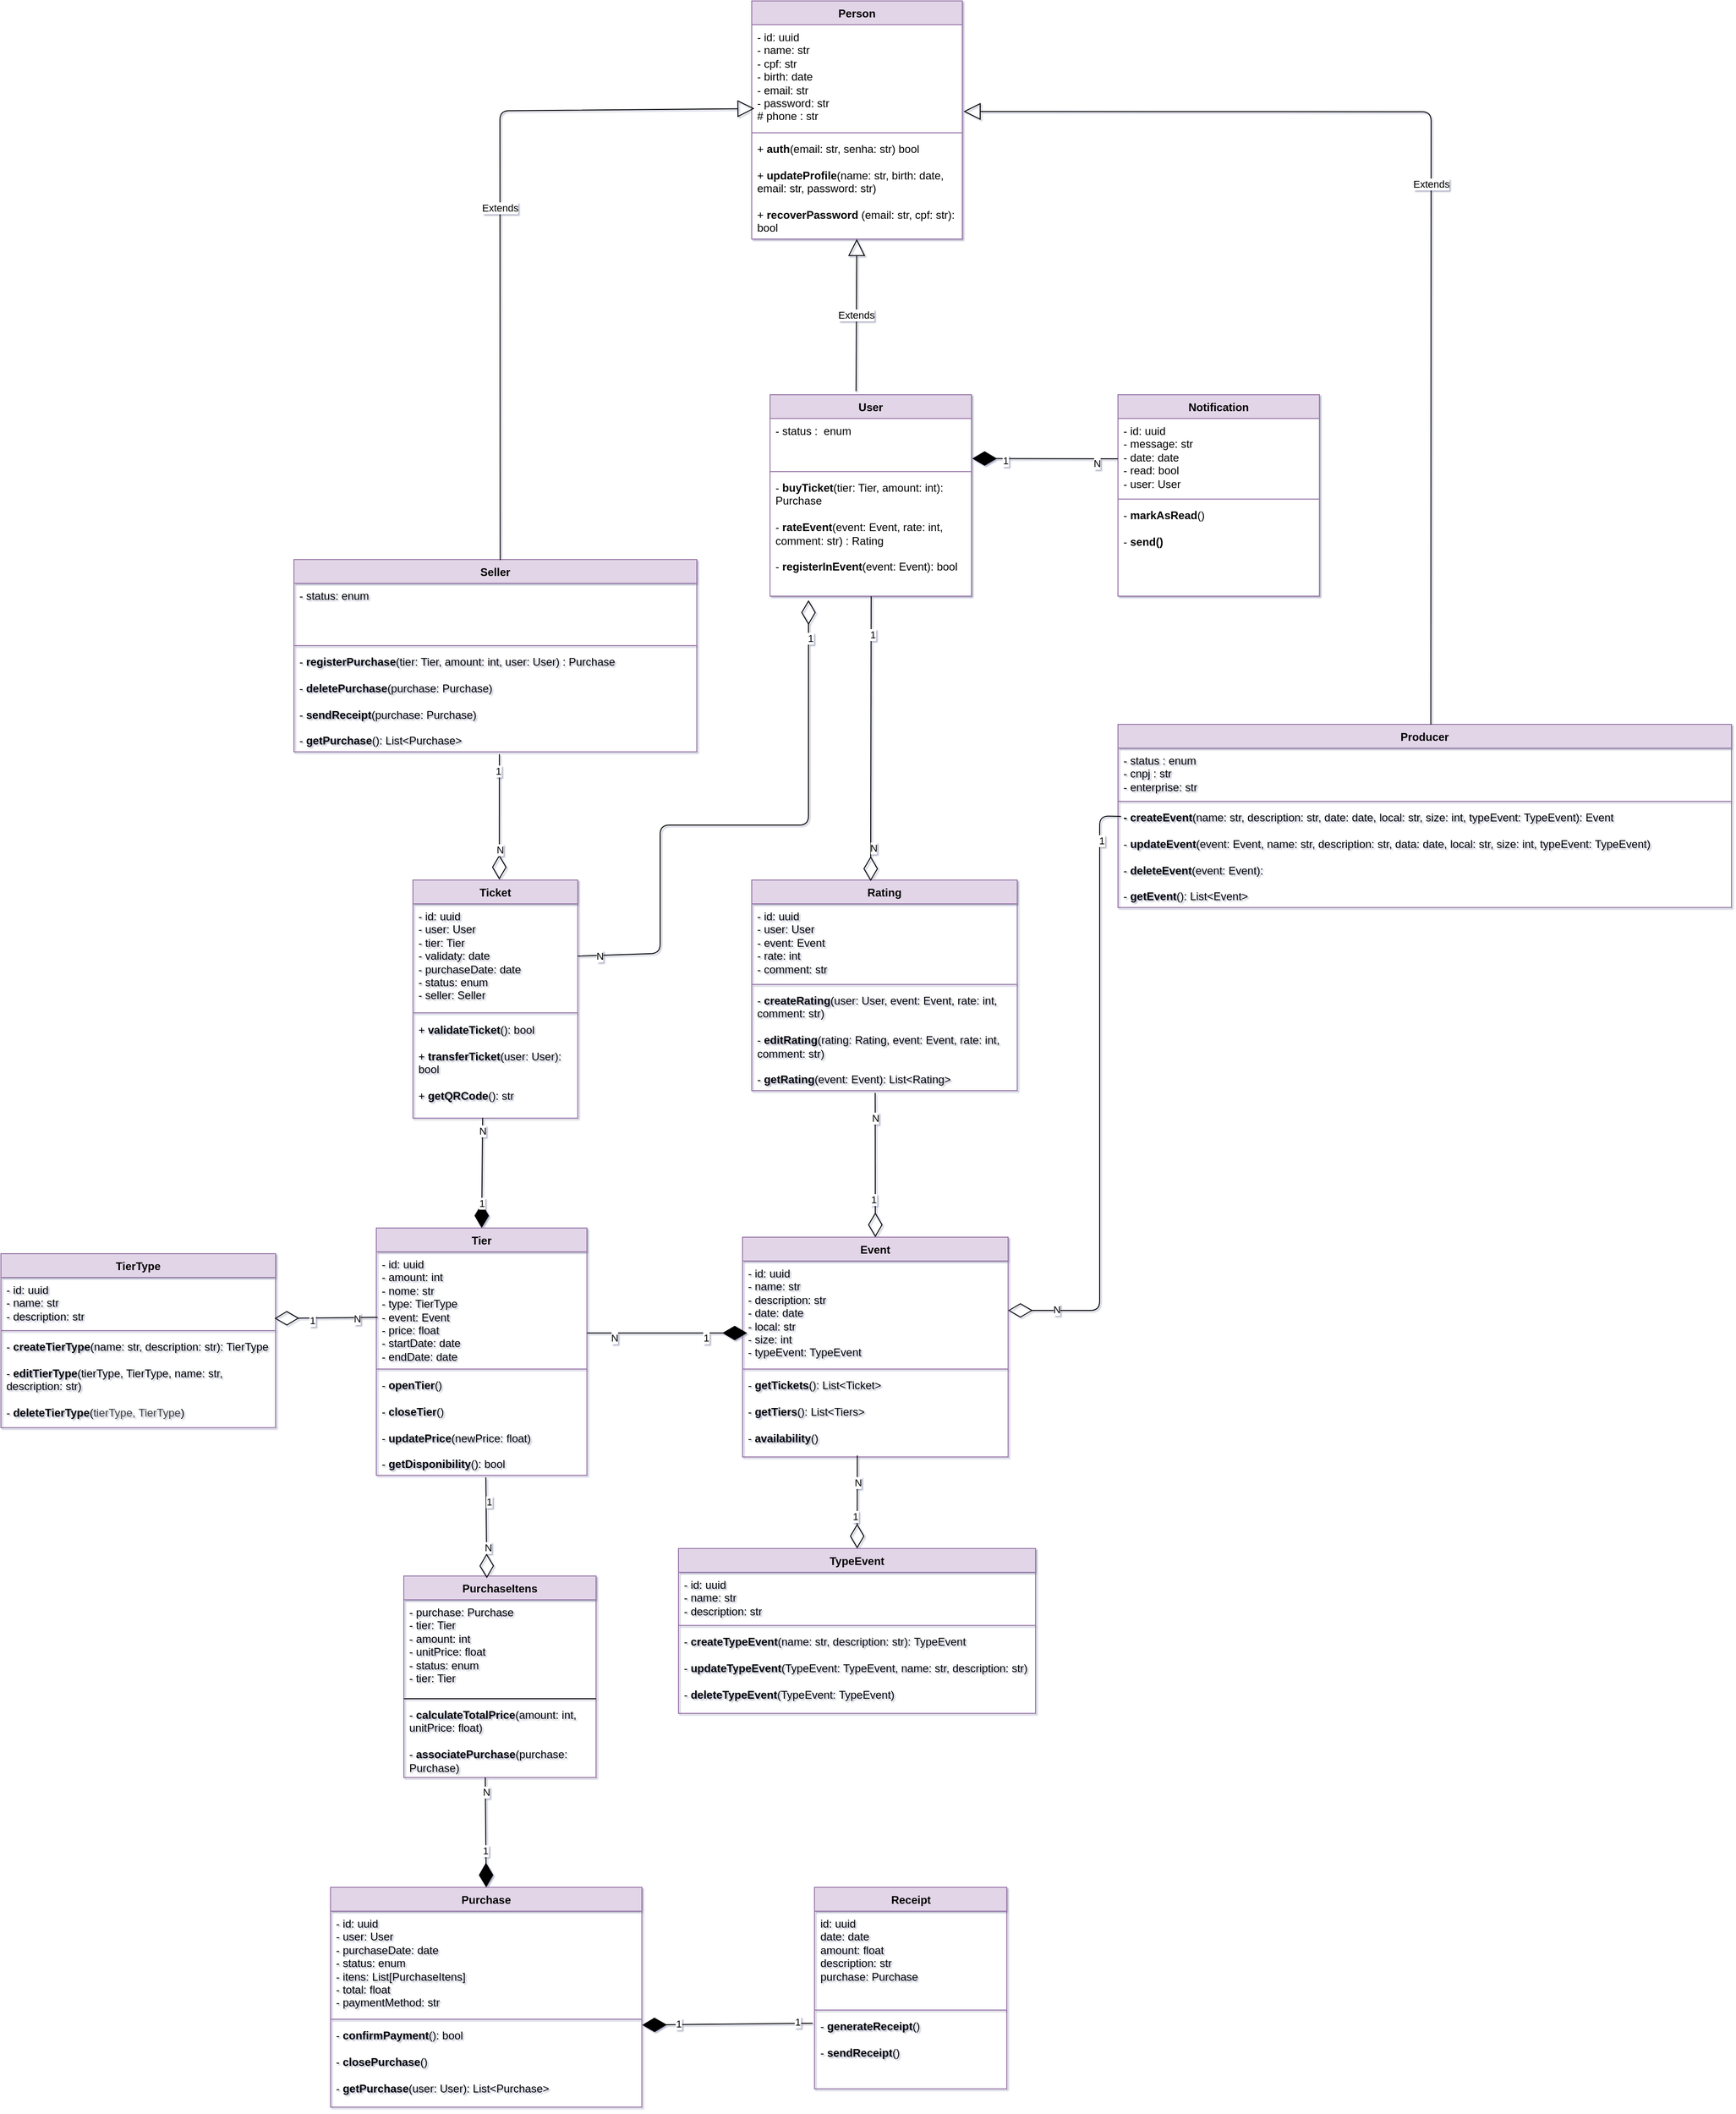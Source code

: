 <mxfile>
    <diagram id="XfVH0HAjjys5zsh1K343" name="Page-1">
        <mxGraphModel dx="2852" dy="2083" grid="1" gridSize="10" guides="1" tooltips="1" connect="1" arrows="1" fold="1" page="1" pageScale="1" pageWidth="827" pageHeight="1169" background="none" math="0" shadow="1">
            <root>
                <mxCell id="0"/>
                <mxCell id="1" parent="0"/>
                <mxCell id="6" value="Person" style="swimlane;fontStyle=1;align=center;verticalAlign=top;childLayout=stackLayout;horizontal=1;startSize=26;horizontalStack=0;resizeParent=1;resizeParentMax=0;resizeLast=0;collapsible=1;marginBottom=0;whiteSpace=wrap;html=1;fillColor=#e1d5e7;strokeColor=#9673a6;swimlaneLine=1;swimlaneFillColor=default;" parent="1" vertex="1">
                    <mxGeometry x="380" y="-680" width="230" height="260" as="geometry"/>
                </mxCell>
                <mxCell id="7" value="- id: uuid&lt;div&gt;- name: str&lt;/div&gt;&lt;div&gt;- cpf: str&lt;/div&gt;&lt;div&gt;- birth: date&lt;/div&gt;&lt;div&gt;&lt;div style=&quot;scrollbar-color: light-dark(#e2e2e2, #4b4b4b)&lt;br/&gt;&#x9;&#x9;&#x9;&#x9;&#x9;light-dark(#fbfbfb, var(--dark-panel-color));&quot;&gt;- email: str&lt;/div&gt;&lt;div style=&quot;scrollbar-color: light-dark(#e2e2e2, #4b4b4b)&lt;br/&gt;&#x9;&#x9;&#x9;&#x9;&#x9;light-dark(#fbfbfb, var(--dark-panel-color));&quot;&gt;- password: str&lt;/div&gt;&lt;div style=&quot;scrollbar-color: light-dark(#e2e2e2, #4b4b4b)&lt;br/&gt;&#x9;&#x9;&#x9;&#x9;&#x9;light-dark(#fbfbfb, var(--dark-panel-color));&quot;&gt;# phone : str&lt;/div&gt;&lt;/div&gt;" style="text;strokeColor=none;fillColor=none;align=left;verticalAlign=top;spacingLeft=4;spacingRight=4;overflow=hidden;rotatable=0;points=[[0,0.5],[1,0.5]];portConstraint=eastwest;whiteSpace=wrap;html=1;" parent="6" vertex="1">
                    <mxGeometry y="26" width="230" height="114" as="geometry"/>
                </mxCell>
                <mxCell id="8" value="" style="line;strokeWidth=1;fillColor=none;align=left;verticalAlign=middle;spacingTop=-1;spacingLeft=3;spacingRight=3;rotatable=0;labelPosition=right;points=[];portConstraint=eastwest;strokeColor=inherit;" parent="6" vertex="1">
                    <mxGeometry y="140" width="230" height="8" as="geometry"/>
                </mxCell>
                <mxCell id="9" value="+ &lt;b&gt;auth&lt;/b&gt;(email: str, senha: str) bool&lt;div&gt;&lt;font color=&quot;#000000&quot;&gt;&lt;br&gt;&lt;/font&gt;&lt;div&gt;+ &lt;b&gt;updateProfile&lt;/b&gt;(name: str, birth: date, email: str, password: str)&lt;/div&gt;&lt;div&gt;&lt;br&gt;&lt;/div&gt;&lt;div&gt;+ &lt;b&gt;recoverPassword &lt;/b&gt;(email: str, cpf: str): bool&lt;/div&gt;&lt;div&gt;&lt;br&gt;&lt;/div&gt;&lt;/div&gt;" style="text;strokeColor=none;fillColor=none;align=left;verticalAlign=top;spacingLeft=4;spacingRight=4;overflow=hidden;rotatable=0;points=[[0,0.5],[1,0.5]];portConstraint=eastwest;whiteSpace=wrap;html=1;" parent="6" vertex="1">
                    <mxGeometry y="148" width="230" height="112" as="geometry"/>
                </mxCell>
                <mxCell id="11" value="User" style="swimlane;fontStyle=1;align=center;verticalAlign=top;childLayout=stackLayout;horizontal=1;startSize=26;horizontalStack=0;resizeParent=1;resizeParentMax=0;resizeLast=0;collapsible=1;marginBottom=0;whiteSpace=wrap;html=1;fillColor=#e1d5e7;strokeColor=#9673a6;swimlaneFillColor=default;" parent="1" vertex="1">
                    <mxGeometry x="400" y="-250" width="220" height="220" as="geometry"/>
                </mxCell>
                <mxCell id="12" value="&lt;div style=&quot;scrollbar-color: light-dark(#e2e2e2, #4b4b4b)&lt;br/&gt;&#x9;&#x9;&#x9;&#x9;&#x9;light-dark(#fbfbfb, var(--dark-panel-color));&quot;&gt;- status :&amp;nbsp; enum&lt;/div&gt;" style="text;strokeColor=none;fillColor=none;align=left;verticalAlign=top;spacingLeft=4;spacingRight=4;overflow=hidden;rotatable=0;points=[[0,0.5],[1,0.5]];portConstraint=eastwest;whiteSpace=wrap;html=1;" parent="11" vertex="1">
                    <mxGeometry y="26" width="220" height="54" as="geometry"/>
                </mxCell>
                <mxCell id="13" value="" style="line;strokeWidth=1;fillColor=none;align=left;verticalAlign=middle;spacingTop=-1;spacingLeft=3;spacingRight=3;rotatable=0;labelPosition=right;points=[];portConstraint=eastwest;strokeColor=inherit;" parent="11" vertex="1">
                    <mxGeometry y="80" width="220" height="8" as="geometry"/>
                </mxCell>
                <mxCell id="14" value="- &lt;b&gt;buyTicket&lt;/b&gt;(tier: Tier, amount: int): Purchase&lt;div&gt;&lt;font color=&quot;#000000&quot;&gt;&lt;br&gt;&lt;/font&gt;&lt;div&gt;- &lt;b&gt;rateEvent&lt;/b&gt;(event: Event, rate: int, comment: str) : Rating&lt;/div&gt;&lt;div&gt;&lt;br&gt;&lt;/div&gt;&lt;div&gt;- &lt;b&gt;registerInEvent&lt;/b&gt;(event: Event): bool&lt;/div&gt;&lt;/div&gt;" style="text;strokeColor=none;fillColor=none;align=left;verticalAlign=top;spacingLeft=4;spacingRight=4;overflow=hidden;rotatable=0;points=[[0,0.5],[1,0.5]];portConstraint=eastwest;whiteSpace=wrap;html=1;" parent="11" vertex="1">
                    <mxGeometry y="88" width="220" height="132" as="geometry"/>
                </mxCell>
                <mxCell id="15" value="Producer" style="swimlane;fontStyle=1;align=center;verticalAlign=top;childLayout=stackLayout;horizontal=1;startSize=26;horizontalStack=0;resizeParent=1;resizeParentMax=0;resizeLast=0;collapsible=1;marginBottom=0;whiteSpace=wrap;html=1;fillColor=#e1d5e7;strokeColor=#9673a6;" parent="1" vertex="1">
                    <mxGeometry x="780" y="110" width="670" height="200" as="geometry"/>
                </mxCell>
                <mxCell id="16" value="&lt;div style=&quot;scrollbar-color: light-dark(#e2e2e2, #4b4b4b)&lt;br/&gt;&#x9;&#x9;&#x9;&#x9;&#x9;light-dark(#fbfbfb, var(--dark-panel-color));&quot;&gt;&lt;span style=&quot;background-color: transparent;&quot;&gt;- status : enum&lt;/span&gt;&lt;/div&gt;&lt;div style=&quot;scrollbar-color: light-dark(#e2e2e2, #4b4b4b)&lt;br/&gt;&#x9;&#x9;&#x9;&#x9;&#x9;light-dark(#fbfbfb, var(--dark-panel-color));&quot;&gt;&lt;span style=&quot;background-color: transparent;&quot;&gt;- cnpj : str&lt;/span&gt;&lt;br&gt;&lt;/div&gt;&lt;div style=&quot;scrollbar-color: light-dark(#e2e2e2, #4b4b4b)&lt;br/&gt;&#x9;&#x9;&#x9;&#x9;&#x9;light-dark(#fbfbfb, var(--dark-panel-color));&quot;&gt;- enterprise: str&lt;/div&gt;" style="text;strokeColor=none;fillColor=none;align=left;verticalAlign=top;spacingLeft=4;spacingRight=4;overflow=hidden;rotatable=0;points=[[0,0.5],[1,0.5]];portConstraint=eastwest;whiteSpace=wrap;html=1;" parent="15" vertex="1">
                    <mxGeometry y="26" width="670" height="54" as="geometry"/>
                </mxCell>
                <mxCell id="17" value="" style="line;strokeWidth=1;fillColor=none;align=left;verticalAlign=middle;spacingTop=-1;spacingLeft=3;spacingRight=3;rotatable=0;labelPosition=right;points=[];portConstraint=eastwest;strokeColor=inherit;" parent="15" vertex="1">
                    <mxGeometry y="80" width="670" height="8" as="geometry"/>
                </mxCell>
                <mxCell id="18" value="&lt;div&gt;&lt;font color=&quot;#000000&quot;&gt;&lt;b&gt;- createEvent&lt;/b&gt;(name: str, description: str, date: date, local: str, size: int, typeEvent: TypeEvent): Event&lt;/font&gt;&lt;/div&gt;&lt;div&gt;&lt;font color=&quot;#000000&quot;&gt;&lt;br&gt;&lt;/font&gt;&lt;/div&gt;&lt;div&gt;- &lt;b&gt;updateEvent&lt;/b&gt;(event: Event,&amp;nbsp;&lt;span style=&quot;color: rgb(0, 0, 0);&quot;&gt;name: str, description: str, data: date, local: str, size: int,&amp;nbsp;&lt;span style=&quot;color: rgb(0, 0, 0);&quot;&gt;typeEvent&lt;/span&gt;:&amp;nbsp;&lt;/span&gt;&lt;span style=&quot;color: rgb(0, 0, 0);&quot;&gt;TypeEvent&lt;/span&gt;)&lt;/div&gt;&lt;div&gt;&lt;br&gt;&lt;/div&gt;&lt;div&gt;- &lt;b&gt;deleteEvent&lt;/b&gt;(event: Event):&lt;/div&gt;&lt;div&gt;&lt;br&gt;&lt;/div&gt;&lt;div&gt;- &lt;b&gt;getEvent&lt;/b&gt;(): List&amp;lt;Event&amp;gt;&lt;/div&gt;" style="text;strokeColor=none;fillColor=none;align=left;verticalAlign=top;spacingLeft=4;spacingRight=4;overflow=hidden;rotatable=0;points=[[0,0.5],[1,0.5]];portConstraint=eastwest;whiteSpace=wrap;html=1;" parent="15" vertex="1">
                    <mxGeometry y="88" width="670" height="112" as="geometry"/>
                </mxCell>
                <mxCell id="26" value="Event" style="swimlane;fontStyle=1;align=center;verticalAlign=top;childLayout=stackLayout;horizontal=1;startSize=26;horizontalStack=0;resizeParent=1;resizeParentMax=0;resizeLast=0;collapsible=1;marginBottom=0;whiteSpace=wrap;html=1;fillColor=#e1d5e7;strokeColor=#9673a6;" parent="1" vertex="1">
                    <mxGeometry x="370" y="670" width="290" height="240" as="geometry"/>
                </mxCell>
                <mxCell id="27" value="&lt;div&gt;- id: uuid&lt;/div&gt;&lt;div&gt;- name: str&lt;/div&gt;&lt;div&gt;- description: str&lt;/div&gt;&lt;div&gt;- date: date&lt;/div&gt;&lt;div&gt;- local: str&lt;/div&gt;- size: int&lt;div&gt;- typeEvent: TypeEvent&lt;/div&gt;&lt;div&gt;&lt;br&gt;&lt;/div&gt;" style="text;strokeColor=none;fillColor=none;align=left;verticalAlign=top;spacingLeft=4;spacingRight=4;overflow=hidden;rotatable=0;points=[[0,0.5],[1,0.5]];portConstraint=eastwest;whiteSpace=wrap;html=1;" parent="26" vertex="1">
                    <mxGeometry y="26" width="290" height="114" as="geometry"/>
                </mxCell>
                <mxCell id="28" value="" style="line;strokeWidth=1;fillColor=none;align=left;verticalAlign=middle;spacingTop=-1;spacingLeft=3;spacingRight=3;rotatable=0;labelPosition=right;points=[];portConstraint=eastwest;strokeColor=inherit;" parent="26" vertex="1">
                    <mxGeometry y="140" width="290" height="8" as="geometry"/>
                </mxCell>
                <mxCell id="29" value="- &lt;b&gt;getTickets&lt;/b&gt;(): List&amp;lt;Ticket&amp;gt;&lt;div&gt;&lt;br&gt;&lt;/div&gt;&lt;div&gt;- &lt;b&gt;getTiers&lt;/b&gt;(): List&amp;lt;Tiers&amp;gt;&lt;/div&gt;&lt;div&gt;&lt;br&gt;&lt;/div&gt;&lt;div&gt;- &lt;b&gt;availability&lt;/b&gt;()&lt;/div&gt;" style="text;strokeColor=none;fillColor=none;align=left;verticalAlign=top;spacingLeft=4;spacingRight=4;overflow=hidden;rotatable=0;points=[[0,0.5],[1,0.5]];portConstraint=eastwest;whiteSpace=wrap;html=1;" parent="26" vertex="1">
                    <mxGeometry y="148" width="290" height="92" as="geometry"/>
                </mxCell>
                <mxCell id="30" value="Ticket" style="swimlane;fontStyle=1;align=center;verticalAlign=top;childLayout=stackLayout;horizontal=1;startSize=26;horizontalStack=0;resizeParent=1;resizeParentMax=0;resizeLast=0;collapsible=1;marginBottom=0;whiteSpace=wrap;html=1;fillColor=#e1d5e7;strokeColor=#9673a6;" parent="1" vertex="1">
                    <mxGeometry x="10" y="280" width="180" height="260" as="geometry"/>
                </mxCell>
                <mxCell id="31" value="&lt;div&gt;- id: uuid&lt;/div&gt;&lt;div&gt;&lt;span style=&quot;background-color: transparent;&quot;&gt;- user: User&lt;/span&gt;&lt;/div&gt;&lt;div&gt;- tier: Tier&lt;/div&gt;&lt;div&gt;- validaty: date&lt;/div&gt;&lt;div&gt;- purchaseDate: date&lt;/div&gt;&lt;div&gt;- status: enum&lt;/div&gt;&lt;div&gt;- seller: Seller&lt;/div&gt;&lt;div&gt;&lt;br&gt;&lt;/div&gt;" style="text;strokeColor=none;fillColor=none;align=left;verticalAlign=top;spacingLeft=4;spacingRight=4;overflow=hidden;rotatable=0;points=[[0,0.5],[1,0.5]];portConstraint=eastwest;whiteSpace=wrap;html=1;" parent="30" vertex="1">
                    <mxGeometry y="26" width="180" height="114" as="geometry"/>
                </mxCell>
                <mxCell id="32" value="" style="line;strokeWidth=1;fillColor=none;align=left;verticalAlign=middle;spacingTop=-1;spacingLeft=3;spacingRight=3;rotatable=0;labelPosition=right;points=[];portConstraint=eastwest;strokeColor=inherit;" parent="30" vertex="1">
                    <mxGeometry y="140" width="180" height="10" as="geometry"/>
                </mxCell>
                <mxCell id="33" value="&lt;div&gt;+ &lt;b&gt;validateTicket&lt;/b&gt;(): bool&lt;/div&gt;&lt;div&gt;&lt;br&gt;&lt;/div&gt;&lt;div&gt;+ &lt;b&gt;transferTicket&lt;/b&gt;(user: User):&amp;nbsp;&lt;/div&gt;&lt;div&gt;bool&lt;/div&gt;&lt;div&gt;&lt;br&gt;&lt;/div&gt;&lt;div&gt;+ &lt;b&gt;getQRCode&lt;/b&gt;(): str&lt;/div&gt;" style="text;strokeColor=none;fillColor=none;align=left;verticalAlign=top;spacingLeft=4;spacingRight=4;overflow=hidden;rotatable=0;points=[[0,0.5],[1,0.5]];portConstraint=eastwest;whiteSpace=wrap;html=1;" parent="30" vertex="1">
                    <mxGeometry y="150" width="180" height="110" as="geometry"/>
                </mxCell>
                <mxCell id="34" value="Rating" style="swimlane;fontStyle=1;align=center;verticalAlign=top;childLayout=stackLayout;horizontal=1;startSize=26;horizontalStack=0;resizeParent=1;resizeParentMax=0;resizeLast=0;collapsible=1;marginBottom=0;whiteSpace=wrap;html=1;fillColor=#e1d5e7;strokeColor=#9673a6;" parent="1" vertex="1">
                    <mxGeometry x="380" y="280" width="290" height="230" as="geometry"/>
                </mxCell>
                <mxCell id="35" value="&lt;div&gt;- id: uuid&lt;/div&gt;- user: User&lt;div&gt;- event: Event&lt;/div&gt;&lt;div&gt;- rate: int&amp;nbsp;&lt;/div&gt;&lt;div&gt;- comment: str&lt;/div&gt;&lt;div&gt;&lt;br&gt;&lt;/div&gt;" style="text;strokeColor=none;fillColor=none;align=left;verticalAlign=top;spacingLeft=4;spacingRight=4;overflow=hidden;rotatable=0;points=[[0,0.5],[1,0.5]];portConstraint=eastwest;whiteSpace=wrap;html=1;" parent="34" vertex="1">
                    <mxGeometry y="26" width="290" height="84" as="geometry"/>
                </mxCell>
                <mxCell id="36" value="" style="line;strokeWidth=1;fillColor=none;align=left;verticalAlign=middle;spacingTop=-1;spacingLeft=3;spacingRight=3;rotatable=0;labelPosition=right;points=[];portConstraint=eastwest;strokeColor=inherit;" parent="34" vertex="1">
                    <mxGeometry y="110" width="290" height="8" as="geometry"/>
                </mxCell>
                <mxCell id="37" value="- &lt;b&gt;createRating&lt;/b&gt;(user: User, event: Event, rate: int, comment: str)&lt;div&gt;&lt;font color=&quot;#000000&quot;&gt;&lt;br&gt;&lt;/font&gt;&lt;div&gt;- &lt;b&gt;editRating&lt;/b&gt;(rating: Rating, event: Event, rate: int, comment: str)&lt;/div&gt;&lt;div&gt;&lt;br&gt;&lt;/div&gt;&lt;div&gt;- &lt;b&gt;getRating&lt;/b&gt;(event: Event): List&amp;lt;Rating&amp;gt;&lt;/div&gt;&lt;div&gt;&lt;br&gt;&lt;/div&gt;&lt;/div&gt;" style="text;strokeColor=none;fillColor=none;align=left;verticalAlign=top;spacingLeft=4;spacingRight=4;overflow=hidden;rotatable=0;points=[[0,0.5],[1,0.5]];portConstraint=eastwest;whiteSpace=wrap;html=1;" parent="34" vertex="1">
                    <mxGeometry y="118" width="290" height="112" as="geometry"/>
                </mxCell>
                <mxCell id="42" value="Tier" style="swimlane;fontStyle=1;align=center;verticalAlign=top;childLayout=stackLayout;horizontal=1;startSize=26;horizontalStack=0;resizeParent=1;resizeParentMax=0;resizeLast=0;collapsible=1;marginBottom=0;whiteSpace=wrap;html=1;fillColor=#e1d5e7;strokeColor=#9673a6;" parent="1" vertex="1">
                    <mxGeometry x="-30" y="660" width="230" height="270" as="geometry"/>
                </mxCell>
                <mxCell id="43" value="&lt;div&gt;&lt;span style=&quot;color: rgb(0, 0, 0);&quot;&gt;- id: uuid&lt;/span&gt;&lt;/div&gt;&lt;div&gt;- amount: int&lt;/div&gt;&lt;div&gt;- nome: str&lt;/div&gt;&lt;div&gt;- type: TierType&lt;/div&gt;&lt;div&gt;- event: Event&lt;/div&gt;&lt;div&gt;- price: float&lt;/div&gt;&lt;div&gt;- startDate: date&lt;/div&gt;&lt;div&gt;- endDate: date&lt;/div&gt;" style="text;strokeColor=none;fillColor=none;align=left;verticalAlign=top;spacingLeft=4;spacingRight=4;overflow=hidden;rotatable=0;points=[[0,0.5],[1,0.5]];portConstraint=eastwest;whiteSpace=wrap;html=1;" parent="42" vertex="1">
                    <mxGeometry y="26" width="230" height="124" as="geometry"/>
                </mxCell>
                <mxCell id="44" value="" style="line;strokeWidth=1;fillColor=none;align=left;verticalAlign=middle;spacingTop=-1;spacingLeft=3;spacingRight=3;rotatable=0;labelPosition=right;points=[];portConstraint=eastwest;strokeColor=inherit;" parent="42" vertex="1">
                    <mxGeometry y="150" width="230" height="8" as="geometry"/>
                </mxCell>
                <mxCell id="45" value="- &lt;b&gt;openTier&lt;/b&gt;()&lt;div&gt;&lt;font color=&quot;#000000&quot;&gt;&lt;br&gt;&lt;/font&gt;&lt;div&gt;- &lt;b&gt;closeTier&lt;/b&gt;()&lt;/div&gt;&lt;div&gt;&lt;br&gt;&lt;/div&gt;&lt;div&gt;- &lt;b&gt;updatePrice&lt;/b&gt;(newPrice: float)&lt;/div&gt;&lt;div&gt;&lt;br&gt;&lt;/div&gt;&lt;div&gt;- &lt;b&gt;getDisponibility&lt;/b&gt;(): bool&lt;/div&gt;&lt;/div&gt;" style="text;strokeColor=none;fillColor=none;align=left;verticalAlign=top;spacingLeft=4;spacingRight=4;overflow=hidden;rotatable=0;points=[[0,0.5],[1,0.5]];portConstraint=eastwest;whiteSpace=wrap;html=1;" parent="42" vertex="1">
                    <mxGeometry y="158" width="230" height="112" as="geometry"/>
                </mxCell>
                <mxCell id="59" value="" style="endArrow=diamondThin;endFill=1;endSize=24;html=1;entryX=0.5;entryY=0;entryDx=0;entryDy=0;exitX=0.423;exitY=0.997;exitDx=0;exitDy=0;exitPerimeter=0;" parent="1" source="33" edge="1" target="42">
                    <mxGeometry width="160" relative="1" as="geometry">
                        <mxPoint x="85" y="550" as="sourcePoint"/>
                        <mxPoint x="40" y="620" as="targetPoint"/>
                        <Array as="points"/>
                    </mxGeometry>
                </mxCell>
                <mxCell id="156" value="N" style="edgeLabel;html=1;align=center;verticalAlign=middle;resizable=0;points=[];" vertex="1" connectable="0" parent="59">
                    <mxGeometry x="-0.758" y="-1" relative="1" as="geometry">
                        <mxPoint x="1" as="offset"/>
                    </mxGeometry>
                </mxCell>
                <mxCell id="157" value="1" style="edgeLabel;html=1;align=center;verticalAlign=middle;resizable=0;points=[];" vertex="1" connectable="0" parent="59">
                    <mxGeometry x="0.551" y="-1" relative="1" as="geometry">
                        <mxPoint as="offset"/>
                    </mxGeometry>
                </mxCell>
                <mxCell id="60" value="Purchase" style="swimlane;fontStyle=1;align=center;verticalAlign=top;childLayout=stackLayout;horizontal=1;startSize=26;horizontalStack=0;resizeParent=1;resizeParentMax=0;resizeLast=0;collapsible=1;marginBottom=0;whiteSpace=wrap;html=1;fillColor=#e1d5e7;strokeColor=#9673a6;" parent="1" vertex="1">
                    <mxGeometry x="-80" y="1380" width="340" height="240" as="geometry"/>
                </mxCell>
                <mxCell id="61" value="&lt;div&gt;- id: uuid&lt;/div&gt;&lt;div&gt;- user: User&lt;/div&gt;&lt;div&gt;- purchaseDate: date&lt;/div&gt;&lt;div&gt;- status: enum&lt;/div&gt;&lt;div&gt;- itens: List[PurchaseItens]&amp;nbsp;&lt;/div&gt;&lt;div&gt;- total: float&lt;/div&gt;&lt;div&gt;- paymentMethod: str&lt;/div&gt;" style="text;strokeColor=none;fillColor=none;align=left;verticalAlign=top;spacingLeft=4;spacingRight=4;overflow=hidden;rotatable=0;points=[[0,0.5],[1,0.5]];portConstraint=eastwest;whiteSpace=wrap;html=1;" parent="60" vertex="1">
                    <mxGeometry y="26" width="340" height="114" as="geometry"/>
                </mxCell>
                <mxCell id="62" value="" style="line;strokeWidth=1;fillColor=none;align=left;verticalAlign=middle;spacingTop=-1;spacingLeft=3;spacingRight=3;rotatable=0;labelPosition=right;points=[];portConstraint=eastwest;strokeColor=inherit;" parent="60" vertex="1">
                    <mxGeometry y="140" width="340" height="8" as="geometry"/>
                </mxCell>
                <mxCell id="63" value="&lt;span style=&quot;color: rgb(0, 0, 0);&quot;&gt;- &lt;b&gt;confirmPayment&lt;/b&gt;(): bool&lt;/span&gt;&lt;div&gt;&lt;font color=&quot;#000000&quot;&gt;&lt;br&gt;&lt;/font&gt;&lt;div style=&quot;scrollbar-color: light-dark(#e2e2e2, #4b4b4b)&lt;br/&gt;&#x9;&#x9;&#x9;&#x9;&#x9;light-dark(#fbfbfb, var(--dark-panel-color));&quot;&gt;- &lt;b&gt;closePurchase&lt;/b&gt;()&lt;/div&gt;&lt;div style=&quot;scrollbar-color: light-dark(#e2e2e2, #4b4b4b)&lt;br/&gt;&#x9;&#x9;&#x9;&#x9;&#x9;light-dark(#fbfbfb, var(--dark-panel-color));&quot;&gt;&lt;br&gt;&lt;/div&gt;&lt;div style=&quot;scrollbar-color: light-dark(#e2e2e2, #4b4b4b)&lt;br/&gt;&#x9;&#x9;&#x9;&#x9;&#x9;light-dark(#fbfbfb, var(--dark-panel-color));&quot;&gt;- &lt;b&gt;getPurchase&lt;/b&gt;(user: User): List&amp;lt;Purchase&amp;gt;&lt;/div&gt;&lt;/div&gt;" style="text;strokeColor=none;fillColor=none;align=left;verticalAlign=top;spacingLeft=4;spacingRight=4;overflow=hidden;rotatable=0;points=[[0,0.5],[1,0.5]];portConstraint=eastwest;whiteSpace=wrap;html=1;" parent="60" vertex="1">
                    <mxGeometry y="148" width="340" height="92" as="geometry"/>
                </mxCell>
                <mxCell id="68" value="PurchaseItens" style="swimlane;fontStyle=1;align=center;verticalAlign=top;childLayout=stackLayout;horizontal=1;startSize=26;horizontalStack=0;resizeParent=1;resizeParentMax=0;resizeLast=0;collapsible=1;marginBottom=0;whiteSpace=wrap;html=1;fillColor=#e1d5e7;strokeColor=#9673a6;" parent="1" vertex="1">
                    <mxGeometry y="1040" width="210" height="220" as="geometry"/>
                </mxCell>
                <mxCell id="69" value="&lt;span style=&quot;background-color: transparent;&quot;&gt;- purchase: Purchase&lt;/span&gt;&lt;div&gt;- tier: Tier&lt;/div&gt;&lt;div&gt;- amount: int&lt;/div&gt;&lt;div&gt;- unitPrice: float&lt;/div&gt;&lt;div&gt;&lt;span style=&quot;background-color: transparent;&quot;&gt;- status: enum&lt;/span&gt;&lt;/div&gt;&lt;div&gt;- tier: Tier&lt;/div&gt;" style="text;align=left;verticalAlign=top;spacingLeft=4;spacingRight=4;overflow=hidden;rotatable=0;points=[[0,0.5],[1,0.5]];portConstraint=eastwest;whiteSpace=wrap;html=1;" parent="68" vertex="1">
                    <mxGeometry y="26" width="210" height="104" as="geometry"/>
                </mxCell>
                <mxCell id="70" value="" style="line;strokeWidth=1;align=left;verticalAlign=middle;spacingTop=-1;spacingLeft=3;spacingRight=3;rotatable=0;labelPosition=right;points=[];portConstraint=eastwest;" parent="68" vertex="1">
                    <mxGeometry y="130" width="210" height="8" as="geometry"/>
                </mxCell>
                <mxCell id="71" value="- &lt;b&gt;calculateTotalPrice&lt;/b&gt;(amount: int, unitPrice: float)&lt;div&gt;&lt;font color=&quot;#000000&quot;&gt;&lt;br&gt;&lt;/font&gt;&lt;div&gt;- &lt;b&gt;associatePurchase&lt;/b&gt;(purchase: Purchase)&lt;/div&gt;&lt;/div&gt;" style="text;align=left;verticalAlign=top;spacingLeft=4;spacingRight=4;overflow=hidden;rotatable=0;points=[[0,0.5],[1,0.5]];portConstraint=eastwest;whiteSpace=wrap;html=1;" parent="68" vertex="1">
                    <mxGeometry y="138" width="210" height="82" as="geometry"/>
                </mxCell>
                <mxCell id="72" value="" style="endArrow=diamondThin;endFill=1;endSize=24;html=1;entryX=0.5;entryY=0;entryDx=0;entryDy=0;" parent="1" edge="1" target="60">
                    <mxGeometry width="160" relative="1" as="geometry">
                        <mxPoint x="89" y="1260" as="sourcePoint"/>
                        <mxPoint x="89" y="1320" as="targetPoint"/>
                        <Array as="points"/>
                    </mxGeometry>
                </mxCell>
                <mxCell id="175" value="N" style="edgeLabel;html=1;align=center;verticalAlign=middle;resizable=0;points=[];" vertex="1" connectable="0" parent="72">
                    <mxGeometry x="-0.742" y="1" relative="1" as="geometry">
                        <mxPoint as="offset"/>
                    </mxGeometry>
                </mxCell>
                <mxCell id="176" value="1" style="edgeLabel;html=1;align=center;verticalAlign=middle;resizable=0;points=[];" vertex="1" connectable="0" parent="72">
                    <mxGeometry x="0.335" y="-1" relative="1" as="geometry">
                        <mxPoint as="offset"/>
                    </mxGeometry>
                </mxCell>
                <mxCell id="76" value="" style="endArrow=diamondThin;endFill=0;endSize=24;html=1;exitX=0.465;exitY=1.021;exitDx=0;exitDy=0;exitPerimeter=0;entryX=0.5;entryY=0;entryDx=0;entryDy=0;" parent="1" source="37" target="26" edge="1">
                    <mxGeometry width="160" relative="1" as="geometry">
                        <mxPoint x="440" y="482" as="sourcePoint"/>
                        <mxPoint x="520" y="650" as="targetPoint"/>
                        <Array as="points"/>
                    </mxGeometry>
                </mxCell>
                <mxCell id="165" value="N" style="edgeLabel;html=1;align=center;verticalAlign=middle;resizable=0;points=[];" vertex="1" connectable="0" parent="76">
                    <mxGeometry x="-0.666" relative="1" as="geometry">
                        <mxPoint y="1" as="offset"/>
                    </mxGeometry>
                </mxCell>
                <mxCell id="166" value="1" style="edgeLabel;html=1;align=center;verticalAlign=middle;resizable=0;points=[];" vertex="1" connectable="0" parent="76">
                    <mxGeometry x="0.467" y="-2" relative="1" as="geometry">
                        <mxPoint y="1" as="offset"/>
                    </mxGeometry>
                </mxCell>
                <mxCell id="77" value="" style="endArrow=diamondThin;endFill=0;endSize=24;html=1;entryX=0.191;entryY=1.033;entryDx=0;entryDy=0;entryPerimeter=0;exitX=1;exitY=0.5;exitDx=0;exitDy=0;" parent="1" edge="1" target="14" source="31">
                    <mxGeometry width="160" relative="1" as="geometry">
                        <mxPoint x="200" y="360" as="sourcePoint"/>
                        <mxPoint x="400" y="-20" as="targetPoint"/>
                        <Array as="points">
                            <mxPoint x="280" y="360"/>
                            <mxPoint x="280" y="220"/>
                            <mxPoint x="380" y="220"/>
                            <mxPoint x="442" y="220"/>
                        </Array>
                    </mxGeometry>
                </mxCell>
                <mxCell id="153" value="1" style="edgeLabel;html=1;align=center;verticalAlign=middle;resizable=0;points=[];" vertex="1" connectable="0" parent="77">
                    <mxGeometry x="0.871" y="-2" relative="1" as="geometry">
                        <mxPoint as="offset"/>
                    </mxGeometry>
                </mxCell>
                <mxCell id="154" value="N" style="edgeLabel;html=1;align=center;verticalAlign=middle;resizable=0;points=[];" vertex="1" connectable="0" parent="77">
                    <mxGeometry x="-0.927" y="-1" relative="1" as="geometry">
                        <mxPoint as="offset"/>
                    </mxGeometry>
                </mxCell>
                <mxCell id="80" value="TypeEvent" style="swimlane;fontStyle=1;align=center;verticalAlign=top;childLayout=stackLayout;horizontal=1;startSize=26;horizontalStack=0;resizeParent=1;resizeParentMax=0;resizeLast=0;collapsible=1;marginBottom=0;whiteSpace=wrap;html=1;fillColor=#e1d5e7;strokeColor=#9673a6;" parent="1" vertex="1">
                    <mxGeometry x="300" y="1010" width="390" height="180" as="geometry"/>
                </mxCell>
                <mxCell id="81" value="&lt;div&gt;- id: uuid&lt;/div&gt;&lt;div&gt;- name: str&lt;/div&gt;&lt;div&gt;- description: str&lt;/div&gt;" style="text;strokeColor=none;fillColor=none;align=left;verticalAlign=top;spacingLeft=4;spacingRight=4;overflow=hidden;rotatable=0;points=[[0,0.5],[1,0.5]];portConstraint=eastwest;whiteSpace=wrap;html=1;" parent="80" vertex="1">
                    <mxGeometry y="26" width="390" height="54" as="geometry"/>
                </mxCell>
                <mxCell id="82" value="" style="line;strokeWidth=1;fillColor=none;align=left;verticalAlign=middle;spacingTop=-1;spacingLeft=3;spacingRight=3;rotatable=0;labelPosition=right;points=[];portConstraint=eastwest;strokeColor=inherit;" parent="80" vertex="1">
                    <mxGeometry y="80" width="390" height="8" as="geometry"/>
                </mxCell>
                <mxCell id="83" value="- &lt;b&gt;createTypeEvent&lt;/b&gt;(name: str, description: str):&amp;nbsp;&lt;span style=&quot;color: rgb(0, 0, 0);&quot;&gt;TypeEvent&lt;/span&gt;&lt;div&gt;&lt;font color=&quot;#000000&quot;&gt;&lt;br&gt;&lt;/font&gt;&lt;/div&gt;&lt;div&gt;&lt;font color=&quot;#000000&quot;&gt;- &lt;b&gt;updateTypeEvent&lt;/b&gt;(&lt;span style=&quot;color: rgb(0, 0, 0);&quot;&gt;TypeEvent&lt;/span&gt;:&amp;nbsp;&lt;span style=&quot;color: rgb(0, 0, 0);&quot;&gt;TypeEvent&lt;/span&gt;,&amp;nbsp;&lt;span style=&quot;color: rgb(0, 0, 0);&quot;&gt;name: str, description: str&lt;/span&gt;)&lt;/font&gt;&lt;/div&gt;&lt;div&gt;&lt;font color=&quot;#000000&quot;&gt;&lt;br&gt;&lt;/font&gt;&lt;/div&gt;&lt;div&gt;&lt;font color=&quot;#000000&quot;&gt;- &lt;b&gt;deleteTypeEvent&lt;/b&gt;(&lt;span style=&quot;color: rgb(0, 0, 0);&quot;&gt;TypeEvent&lt;/span&gt;:&amp;nbsp;&lt;span style=&quot;color: rgb(0, 0, 0);&quot;&gt;TypeEvent&lt;/span&gt;)&lt;br&gt;&lt;/font&gt;&lt;div&gt;&lt;br&gt;&lt;/div&gt;&lt;/div&gt;" style="text;strokeColor=none;fillColor=none;align=left;verticalAlign=top;spacingLeft=4;spacingRight=4;overflow=hidden;rotatable=0;points=[[0,0.5],[1,0.5]];portConstraint=eastwest;whiteSpace=wrap;html=1;" parent="80" vertex="1">
                    <mxGeometry y="88" width="390" height="92" as="geometry"/>
                </mxCell>
                <mxCell id="84" value="TierType" style="swimlane;fontStyle=1;align=center;verticalAlign=top;childLayout=stackLayout;horizontal=1;startSize=26;horizontalStack=0;resizeParent=1;resizeParentMax=0;resizeLast=0;collapsible=1;marginBottom=0;whiteSpace=wrap;html=1;fillColor=#e1d5e7;strokeColor=#9673a6;" parent="1" vertex="1">
                    <mxGeometry x="-440" y="688" width="300" height="190" as="geometry"/>
                </mxCell>
                <mxCell id="85" value="&lt;div&gt;&lt;span style=&quot;color: rgb(0, 0, 0);&quot;&gt;- id: uuid&lt;/span&gt;&lt;/div&gt;&lt;div&gt;- name: str&lt;/div&gt;&lt;div&gt;- description: str&lt;/div&gt;" style="text;strokeColor=none;fillColor=none;align=left;verticalAlign=top;spacingLeft=4;spacingRight=4;overflow=hidden;rotatable=0;points=[[0,0.5],[1,0.5]];portConstraint=eastwest;whiteSpace=wrap;html=1;" parent="84" vertex="1">
                    <mxGeometry y="26" width="300" height="54" as="geometry"/>
                </mxCell>
                <mxCell id="86" value="" style="line;strokeWidth=1;fillColor=none;align=left;verticalAlign=middle;spacingTop=-1;spacingLeft=3;spacingRight=3;rotatable=0;labelPosition=right;points=[];portConstraint=eastwest;strokeColor=inherit;" parent="84" vertex="1">
                    <mxGeometry y="80" width="300" height="8" as="geometry"/>
                </mxCell>
                <mxCell id="87" value="- &lt;b&gt;createTierType&lt;/b&gt;(name: str, description: str): TierType&lt;div&gt;&lt;br&gt;&lt;/div&gt;&lt;div&gt;- &lt;b&gt;editTierType&lt;/b&gt;(tierType, TierType,&amp;nbsp;&lt;span style=&quot;color: rgb(0, 0, 0);&quot;&gt;name: str, description: str&lt;/span&gt;)&lt;/div&gt;&lt;div&gt;&lt;br&gt;&lt;/div&gt;&lt;div&gt;- &lt;b&gt;deleteTierType&lt;/b&gt;(&lt;span style=&quot;color: rgb(63, 63, 63);&quot;&gt;tierType, TierType&lt;/span&gt;)&lt;/div&gt;" style="text;strokeColor=none;fillColor=none;align=left;verticalAlign=top;spacingLeft=4;spacingRight=4;overflow=hidden;rotatable=0;points=[[0,0.5],[1,0.5]];portConstraint=eastwest;whiteSpace=wrap;html=1;" parent="84" vertex="1">
                    <mxGeometry y="88" width="300" height="102" as="geometry"/>
                </mxCell>
                <mxCell id="91" value="" style="endArrow=diamondThin;endFill=0;endSize=24;html=1;exitX=0.432;exitY=0.982;exitDx=0;exitDy=0;exitPerimeter=0;" parent="1" source="29" target="80" edge="1">
                    <mxGeometry width="160" relative="1" as="geometry">
                        <mxPoint x="440" y="850" as="sourcePoint"/>
                        <mxPoint x="460" y="940" as="targetPoint"/>
                    </mxGeometry>
                </mxCell>
                <mxCell id="173" value="1" style="edgeLabel;html=1;align=center;verticalAlign=middle;resizable=0;points=[];" vertex="1" connectable="0" parent="91">
                    <mxGeometry x="0.321" y="-2" relative="1" as="geometry">
                        <mxPoint y="-1" as="offset"/>
                    </mxGeometry>
                </mxCell>
                <mxCell id="174" value="N" style="edgeLabel;html=1;align=center;verticalAlign=middle;resizable=0;points=[];" vertex="1" connectable="0" parent="91">
                    <mxGeometry x="-0.406" y="1" relative="1" as="geometry">
                        <mxPoint y="-1" as="offset"/>
                    </mxGeometry>
                </mxCell>
                <mxCell id="95" value="" style="endArrow=diamondThin;endFill=1;endSize=24;html=1;exitX=1.001;exitY=0.715;exitDx=0;exitDy=0;exitPerimeter=0;entryX=0.017;entryY=0.69;entryDx=0;entryDy=0;entryPerimeter=0;" parent="1" source="43" edge="1" target="27">
                    <mxGeometry width="160" relative="1" as="geometry">
                        <mxPoint x="240" y="730" as="sourcePoint"/>
                        <mxPoint x="310" y="760" as="targetPoint"/>
                    </mxGeometry>
                </mxCell>
                <mxCell id="159" value="N" style="edgeLabel;html=1;align=center;verticalAlign=middle;resizable=0;points=[];" vertex="1" connectable="0" parent="95">
                    <mxGeometry x="-0.611" relative="1" as="geometry">
                        <mxPoint x="-4" y="5" as="offset"/>
                    </mxGeometry>
                </mxCell>
                <mxCell id="160" value="1" style="edgeLabel;html=1;align=center;verticalAlign=middle;resizable=0;points=[];" vertex="1" connectable="0" parent="95">
                    <mxGeometry x="0.491" y="-5" relative="1" as="geometry">
                        <mxPoint as="offset"/>
                    </mxGeometry>
                </mxCell>
                <mxCell id="108" value="Seller" style="swimlane;fontStyle=1;align=center;verticalAlign=top;childLayout=stackLayout;horizontal=1;startSize=26;horizontalStack=0;resizeParent=1;resizeParentMax=0;resizeLast=0;collapsible=1;marginBottom=0;whiteSpace=wrap;html=1;fillColor=#e1d5e7;strokeColor=#9673a6;" parent="1" vertex="1">
                    <mxGeometry x="-120" y="-70" width="440" height="210" as="geometry"/>
                </mxCell>
                <mxCell id="109" value="&lt;div style=&quot;scrollbar-color: light-dark(#e2e2e2, #4b4b4b)&lt;br/&gt;&#x9;&#x9;&#x9;&#x9;&#x9;light-dark(#fbfbfb, var(--dark-panel-color));&quot;&gt;- status: enum&lt;/div&gt;" style="text;strokeColor=none;fillColor=none;align=left;verticalAlign=top;spacingLeft=4;spacingRight=4;overflow=hidden;rotatable=0;points=[[0,0.5],[1,0.5]];portConstraint=eastwest;whiteSpace=wrap;html=1;" parent="108" vertex="1">
                    <mxGeometry y="26" width="440" height="64" as="geometry"/>
                </mxCell>
                <mxCell id="110" value="" style="line;strokeWidth=1;fillColor=none;align=left;verticalAlign=middle;spacingTop=-1;spacingLeft=3;spacingRight=3;rotatable=0;labelPosition=right;points=[];portConstraint=eastwest;strokeColor=inherit;" parent="108" vertex="1">
                    <mxGeometry y="90" width="440" height="8" as="geometry"/>
                </mxCell>
                <mxCell id="111" value="- &lt;b&gt;registerPurchase&lt;/b&gt;(tier: Tier, amount: int, user: User) : Purchase&lt;div&gt;&lt;font color=&quot;#000000&quot;&gt;&lt;br&gt;&lt;/font&gt;&lt;div&gt;- &lt;b&gt;deletePurchase&lt;/b&gt;(purchase: Purchase)&lt;/div&gt;&lt;div&gt;&lt;br&gt;&lt;/div&gt;&lt;div&gt;- &lt;b&gt;sendReceipt&lt;/b&gt;(purchase: Purchase)&lt;/div&gt;&lt;div&gt;&lt;br&gt;&lt;/div&gt;&lt;div&gt;- &lt;b&gt;getPurchase&lt;/b&gt;(): List&amp;lt;Purchase&amp;gt;&lt;/div&gt;&lt;div&gt;&lt;br&gt;&lt;/div&gt;&lt;/div&gt;" style="text;strokeColor=none;fillColor=none;align=left;verticalAlign=top;spacingLeft=4;spacingRight=4;overflow=hidden;rotatable=0;points=[[0,0.5],[1,0.5]];portConstraint=eastwest;whiteSpace=wrap;html=1;" parent="108" vertex="1">
                    <mxGeometry y="98" width="440" height="112" as="geometry"/>
                </mxCell>
                <mxCell id="112" value="Extends" style="endArrow=block;endSize=16;endFill=0;html=1;exitX=0.512;exitY=0.003;exitDx=0;exitDy=0;exitPerimeter=0;entryX=0.013;entryY=0.803;entryDx=0;entryDy=0;entryPerimeter=0;" parent="1" source="108" edge="1" target="7">
                    <mxGeometry width="160" relative="1" as="geometry">
                        <mxPoint x="40" as="sourcePoint"/>
                        <mxPoint x="289" y="-480" as="targetPoint"/>
                        <Array as="points">
                            <mxPoint x="105" y="-560"/>
                        </Array>
                    </mxGeometry>
                </mxCell>
                <mxCell id="124" value="" style="endArrow=diamondThin;endFill=0;endSize=24;html=1;entryX=0.524;entryY=-0.002;entryDx=0;entryDy=0;exitX=0.51;exitY=1.023;exitDx=0;exitDy=0;exitPerimeter=0;entryPerimeter=0;" parent="1" source="111" target="30" edge="1">
                    <mxGeometry width="160" relative="1" as="geometry">
                        <mxPoint x="-70" y="379.38" as="sourcePoint"/>
                        <mxPoint x="10" y="379" as="targetPoint"/>
                    </mxGeometry>
                </mxCell>
                <mxCell id="179" value="N" style="edgeLabel;html=1;align=center;verticalAlign=middle;resizable=0;points=[];" vertex="1" connectable="0" parent="124">
                    <mxGeometry x="0.514" relative="1" as="geometry">
                        <mxPoint y="1" as="offset"/>
                    </mxGeometry>
                </mxCell>
                <mxCell id="180" value="1" style="edgeLabel;html=1;align=center;verticalAlign=middle;resizable=0;points=[];" vertex="1" connectable="0" parent="124">
                    <mxGeometry x="-0.744" y="-2" relative="1" as="geometry">
                        <mxPoint y="1" as="offset"/>
                    </mxGeometry>
                </mxCell>
                <mxCell id="127" value="" style="endArrow=diamondThin;endFill=0;endSize=24;html=1;exitX=0.006;exitY=0.577;exitDx=0;exitDy=0;exitPerimeter=0;entryX=0.996;entryY=0.827;entryDx=0;entryDy=0;entryPerimeter=0;" parent="1" edge="1" target="85" source="43">
                    <mxGeometry width="160" relative="1" as="geometry">
                        <mxPoint x="-80" y="759" as="sourcePoint"/>
                        <mxPoint x="-140" y="760" as="targetPoint"/>
                        <Array as="points"/>
                    </mxGeometry>
                </mxCell>
                <mxCell id="171" value="1" style="edgeLabel;html=1;align=center;verticalAlign=middle;resizable=0;points=[];" vertex="1" connectable="0" parent="127">
                    <mxGeometry x="0.279" y="2" relative="1" as="geometry">
                        <mxPoint as="offset"/>
                    </mxGeometry>
                </mxCell>
                <mxCell id="172" value="N" style="edgeLabel;html=1;align=center;verticalAlign=middle;resizable=0;points=[];" vertex="1" connectable="0" parent="127">
                    <mxGeometry x="-0.595" y="1" relative="1" as="geometry">
                        <mxPoint as="offset"/>
                    </mxGeometry>
                </mxCell>
                <mxCell id="128" value="" style="endArrow=diamondThin;endFill=0;endSize=24;html=1;exitX=0.52;exitY=1.02;exitDx=0;exitDy=0;exitPerimeter=0;entryX=0.432;entryY=0.011;entryDx=0;entryDy=0;entryPerimeter=0;" parent="1" source="45" target="68" edge="1">
                    <mxGeometry width="160" relative="1" as="geometry">
                        <mxPoint x="-70" y="800" as="sourcePoint"/>
                        <mxPoint x="40" y="920" as="targetPoint"/>
                        <Array as="points"/>
                    </mxGeometry>
                </mxCell>
                <mxCell id="177" value="N" style="edgeLabel;html=1;align=center;verticalAlign=middle;resizable=0;points=[];" vertex="1" connectable="0" parent="128">
                    <mxGeometry x="0.399" y="1" relative="1" as="geometry">
                        <mxPoint as="offset"/>
                    </mxGeometry>
                </mxCell>
                <mxCell id="178" value="1" style="edgeLabel;html=1;align=center;verticalAlign=middle;resizable=0;points=[];" vertex="1" connectable="0" parent="128">
                    <mxGeometry x="-0.522" y="3" relative="1" as="geometry">
                        <mxPoint as="offset"/>
                    </mxGeometry>
                </mxCell>
                <mxCell id="131" value="" style="endArrow=diamondThin;endFill=0;endSize=24;html=1;exitX=0.005;exitY=0.112;exitDx=0;exitDy=0;exitPerimeter=0;" parent="1" source="18" edge="1">
                    <mxGeometry width="160" relative="1" as="geometry">
                        <mxPoint x="760" y="220" as="sourcePoint"/>
                        <mxPoint x="660" y="750" as="targetPoint"/>
                        <Array as="points">
                            <mxPoint x="760" y="210"/>
                            <mxPoint x="760" y="370"/>
                            <mxPoint x="760" y="750"/>
                        </Array>
                    </mxGeometry>
                </mxCell>
                <mxCell id="161" value="1" style="edgeLabel;html=1;align=center;verticalAlign=middle;resizable=0;points=[];" vertex="1" connectable="0" parent="131">
                    <mxGeometry x="-0.849" y="2" relative="1" as="geometry">
                        <mxPoint as="offset"/>
                    </mxGeometry>
                </mxCell>
                <mxCell id="162" value="N" style="edgeLabel;html=1;align=center;verticalAlign=middle;resizable=0;points=[];" vertex="1" connectable="0" parent="131">
                    <mxGeometry x="0.84" y="-1" relative="1" as="geometry">
                        <mxPoint as="offset"/>
                    </mxGeometry>
                </mxCell>
                <mxCell id="134" value="Extends" style="endArrow=block;endSize=16;endFill=0;html=1;entryX=1.006;entryY=0.831;entryDx=0;entryDy=0;entryPerimeter=0;exitX=0.51;exitY=0.001;exitDx=0;exitDy=0;exitPerimeter=0;" parent="1" source="15" target="7" edge="1">
                    <mxGeometry width="160" relative="1" as="geometry">
                        <mxPoint x="1120" y="510" as="sourcePoint"/>
                        <mxPoint x="380" y="-190" as="targetPoint"/>
                        <Array as="points">
                            <mxPoint x="1122" y="-559"/>
                        </Array>
                    </mxGeometry>
                </mxCell>
                <mxCell id="135" value="Extends" style="endArrow=block;endSize=16;endFill=0;html=1;exitX=0.427;exitY=-0.017;exitDx=0;exitDy=0;exitPerimeter=0;" parent="1" source="11" target="9" edge="1">
                    <mxGeometry width="160" relative="1" as="geometry">
                        <mxPoint x="440" y="-60" as="sourcePoint"/>
                        <mxPoint x="494" y="-414" as="targetPoint"/>
                        <Array as="points"/>
                    </mxGeometry>
                </mxCell>
                <mxCell id="136" value="" style="endArrow=diamondThin;endFill=0;endSize=24;html=1;entryX=0.448;entryY=0.005;entryDx=0;entryDy=0;exitX=0.502;exitY=1.002;exitDx=0;exitDy=0;exitPerimeter=0;entryPerimeter=0;" parent="1" source="14" target="34" edge="1">
                    <mxGeometry width="160" relative="1" as="geometry">
                        <mxPoint x="340" y="210" as="sourcePoint"/>
                        <mxPoint x="791" y="267" as="targetPoint"/>
                        <Array as="points"/>
                    </mxGeometry>
                </mxCell>
                <mxCell id="167" value="N" style="edgeLabel;html=1;align=center;verticalAlign=middle;resizable=0;points=[];" vertex="1" connectable="0" parent="136">
                    <mxGeometry x="0.755" y="3" relative="1" as="geometry">
                        <mxPoint y="1" as="offset"/>
                    </mxGeometry>
                </mxCell>
                <mxCell id="168" value="1" style="edgeLabel;html=1;align=center;verticalAlign=middle;resizable=0;points=[];" vertex="1" connectable="0" parent="136">
                    <mxGeometry x="-0.739" y="1" relative="1" as="geometry">
                        <mxPoint y="1" as="offset"/>
                    </mxGeometry>
                </mxCell>
                <mxCell id="142" value="Notification" style="swimlane;fontStyle=1;align=center;verticalAlign=top;childLayout=stackLayout;horizontal=1;startSize=26;horizontalStack=0;resizeParent=1;resizeParentMax=0;resizeLast=0;collapsible=1;marginBottom=0;whiteSpace=wrap;html=1;fillColor=#e1d5e7;strokeColor=#9673a6;swimlaneFillColor=default;" parent="1" vertex="1">
                    <mxGeometry x="780" y="-250" width="220" height="220" as="geometry"/>
                </mxCell>
                <mxCell id="143" value="&lt;div style=&quot;scrollbar-color: light-dark(#e2e2e2, #4b4b4b)&lt;br/&gt;&#x9;&#x9;&#x9;&#x9;&#x9;light-dark(#fbfbfb, var(--dark-panel-color));&quot;&gt;&lt;div style=&quot;scrollbar-color: light-dark(#e2e2e2, #4b4b4b)&lt;br/&gt;&#x9;&#x9;&#x9;&#x9;&#x9;light-dark(#fbfbfb, var(--dark-panel-color));&quot;&gt;&lt;div style=&quot;scrollbar-color: light-dark(#e2e2e2, #4b4b4b)&lt;br/&gt;&#x9;&#x9;&#x9;&#x9;&#x9;light-dark(#fbfbfb, var(--dark-panel-color));&quot;&gt;- id: uuid&lt;/div&gt;&lt;div style=&quot;scrollbar-color: light-dark(#e2e2e2, #4b4b4b)&lt;br/&gt;&#x9;&#x9;&#x9;&#x9;&#x9;light-dark(#fbfbfb, var(--dark-panel-color));&quot;&gt;- message: str&lt;/div&gt;&lt;div style=&quot;scrollbar-color: light-dark(#e2e2e2, #4b4b4b)&lt;br/&gt;&#x9;&#x9;&#x9;&#x9;&#x9;light-dark(#fbfbfb, var(--dark-panel-color));&quot;&gt;- date: date&lt;/div&gt;&lt;div style=&quot;scrollbar-color: light-dark(#e2e2e2, #4b4b4b)&lt;br/&gt;&#x9;&#x9;&#x9;&#x9;&#x9;light-dark(#fbfbfb, var(--dark-panel-color));&quot;&gt;- read: bool&lt;/div&gt;&lt;div style=&quot;scrollbar-color: light-dark(#e2e2e2, #4b4b4b)&lt;br/&gt;&#x9;&#x9;&#x9;&#x9;&#x9;light-dark(#fbfbfb, var(--dark-panel-color));&quot;&gt;- user: User&lt;/div&gt;&lt;/div&gt;&lt;/div&gt;" style="text;strokeColor=none;fillColor=none;align=left;verticalAlign=top;spacingLeft=4;spacingRight=4;overflow=hidden;rotatable=0;points=[[0,0.5],[1,0.5]];portConstraint=eastwest;whiteSpace=wrap;html=1;" parent="142" vertex="1">
                    <mxGeometry y="26" width="220" height="84" as="geometry"/>
                </mxCell>
                <mxCell id="144" value="" style="line;strokeWidth=1;fillColor=none;align=left;verticalAlign=middle;spacingTop=-1;spacingLeft=3;spacingRight=3;rotatable=0;labelPosition=right;points=[];portConstraint=eastwest;strokeColor=inherit;" parent="142" vertex="1">
                    <mxGeometry y="110" width="220" height="8" as="geometry"/>
                </mxCell>
                <mxCell id="145" value="- &lt;b&gt;markAsRead&lt;/b&gt;()&lt;div&gt;&lt;font color=&quot;#000000&quot;&gt;&lt;br&gt;&lt;/font&gt;&lt;div&gt;- &lt;b&gt;send()&lt;/b&gt;&lt;/div&gt;&lt;/div&gt;" style="text;strokeColor=none;fillColor=none;align=left;verticalAlign=top;spacingLeft=4;spacingRight=4;overflow=hidden;rotatable=0;points=[[0,0.5],[1,0.5]];portConstraint=eastwest;whiteSpace=wrap;html=1;" parent="142" vertex="1">
                    <mxGeometry y="118" width="220" height="102" as="geometry"/>
                </mxCell>
                <mxCell id="146" value="" style="endArrow=diamondThin;endFill=1;endSize=24;html=1;entryX=1.004;entryY=0.809;entryDx=0;entryDy=0;entryPerimeter=0;" parent="1" target="12" edge="1">
                    <mxGeometry width="160" relative="1" as="geometry">
                        <mxPoint x="780" y="-180" as="sourcePoint"/>
                        <mxPoint x="676" y="-32" as="targetPoint"/>
                        <Array as="points"/>
                    </mxGeometry>
                </mxCell>
                <mxCell id="169" value="1" style="edgeLabel;html=1;align=center;verticalAlign=middle;resizable=0;points=[];" vertex="1" connectable="0" parent="146">
                    <mxGeometry x="0.535" y="2" relative="1" as="geometry">
                        <mxPoint x="-1" as="offset"/>
                    </mxGeometry>
                </mxCell>
                <mxCell id="170" value="N" style="edgeLabel;html=1;align=center;verticalAlign=middle;resizable=0;points=[];" vertex="1" connectable="0" parent="146">
                    <mxGeometry x="-0.722" y="5" relative="1" as="geometry">
                        <mxPoint x="-1" as="offset"/>
                    </mxGeometry>
                </mxCell>
                <mxCell id="147" value="Receipt" style="swimlane;fontStyle=1;align=center;verticalAlign=top;childLayout=stackLayout;horizontal=1;startSize=26;horizontalStack=0;resizeParent=1;resizeParentMax=0;resizeLast=0;collapsible=1;marginBottom=0;whiteSpace=wrap;html=1;fillColor=#e1d5e7;strokeColor=#9673a6;" parent="1" vertex="1">
                    <mxGeometry x="448.56" y="1380" width="210" height="220" as="geometry"/>
                </mxCell>
                <mxCell id="148" value="&lt;div&gt;id: uuid&lt;/div&gt;&lt;div&gt;date: date&lt;/div&gt;&lt;div&gt;amount: float&lt;/div&gt;&lt;div&gt;description: str&lt;/div&gt;&lt;div&gt;purchase: Purchase&lt;/div&gt;" style="text;strokeColor=none;fillColor=none;align=left;verticalAlign=top;spacingLeft=4;spacingRight=4;overflow=hidden;rotatable=0;points=[[0,0.5],[1,0.5]];portConstraint=eastwest;whiteSpace=wrap;html=1;" parent="147" vertex="1">
                    <mxGeometry y="26" width="210" height="104" as="geometry"/>
                </mxCell>
                <mxCell id="149" value="" style="line;strokeWidth=1;fillColor=none;align=left;verticalAlign=middle;spacingTop=-1;spacingLeft=3;spacingRight=3;rotatable=0;labelPosition=right;points=[];portConstraint=eastwest;strokeColor=inherit;" parent="147" vertex="1">
                    <mxGeometry y="130" width="210" height="8" as="geometry"/>
                </mxCell>
                <mxCell id="150" value="- &lt;b&gt;generateReceipt&lt;/b&gt;()&lt;div&gt;&lt;font color=&quot;#000000&quot;&gt;&lt;br&gt;&lt;/font&gt;&lt;div&gt;- &lt;b&gt;sendReceipt&lt;/b&gt;()&lt;/div&gt;&lt;/div&gt;" style="text;strokeColor=none;fillColor=none;align=left;verticalAlign=top;spacingLeft=4;spacingRight=4;overflow=hidden;rotatable=0;points=[[0,0.5],[1,0.5]];portConstraint=eastwest;whiteSpace=wrap;html=1;" parent="147" vertex="1">
                    <mxGeometry y="138" width="210" height="82" as="geometry"/>
                </mxCell>
                <mxCell id="151" value="" style="endArrow=diamondThin;endFill=1;endSize=24;html=1;entryX=1.001;entryY=0.025;entryDx=0;entryDy=0;entryPerimeter=0;exitX=-0.009;exitY=0.127;exitDx=0;exitDy=0;exitPerimeter=0;" parent="1" source="150" target="63" edge="1">
                    <mxGeometry width="160" relative="1" as="geometry">
                        <mxPoint x="445" y="1390" as="sourcePoint"/>
                        <mxPoint x="265" y="1390" as="targetPoint"/>
                    </mxGeometry>
                </mxCell>
                <mxCell id="163" value="1" style="edgeLabel;html=1;align=center;verticalAlign=middle;resizable=0;points=[];" vertex="1" connectable="0" parent="151">
                    <mxGeometry x="-0.818" y="-2" relative="1" as="geometry">
                        <mxPoint as="offset"/>
                    </mxGeometry>
                </mxCell>
                <mxCell id="164" value="1" style="edgeLabel;html=1;align=center;verticalAlign=middle;resizable=0;points=[];" vertex="1" connectable="0" parent="151">
                    <mxGeometry x="0.57" y="-1" relative="1" as="geometry">
                        <mxPoint as="offset"/>
                    </mxGeometry>
                </mxCell>
            </root>
        </mxGraphModel>
    </diagram>
</mxfile>